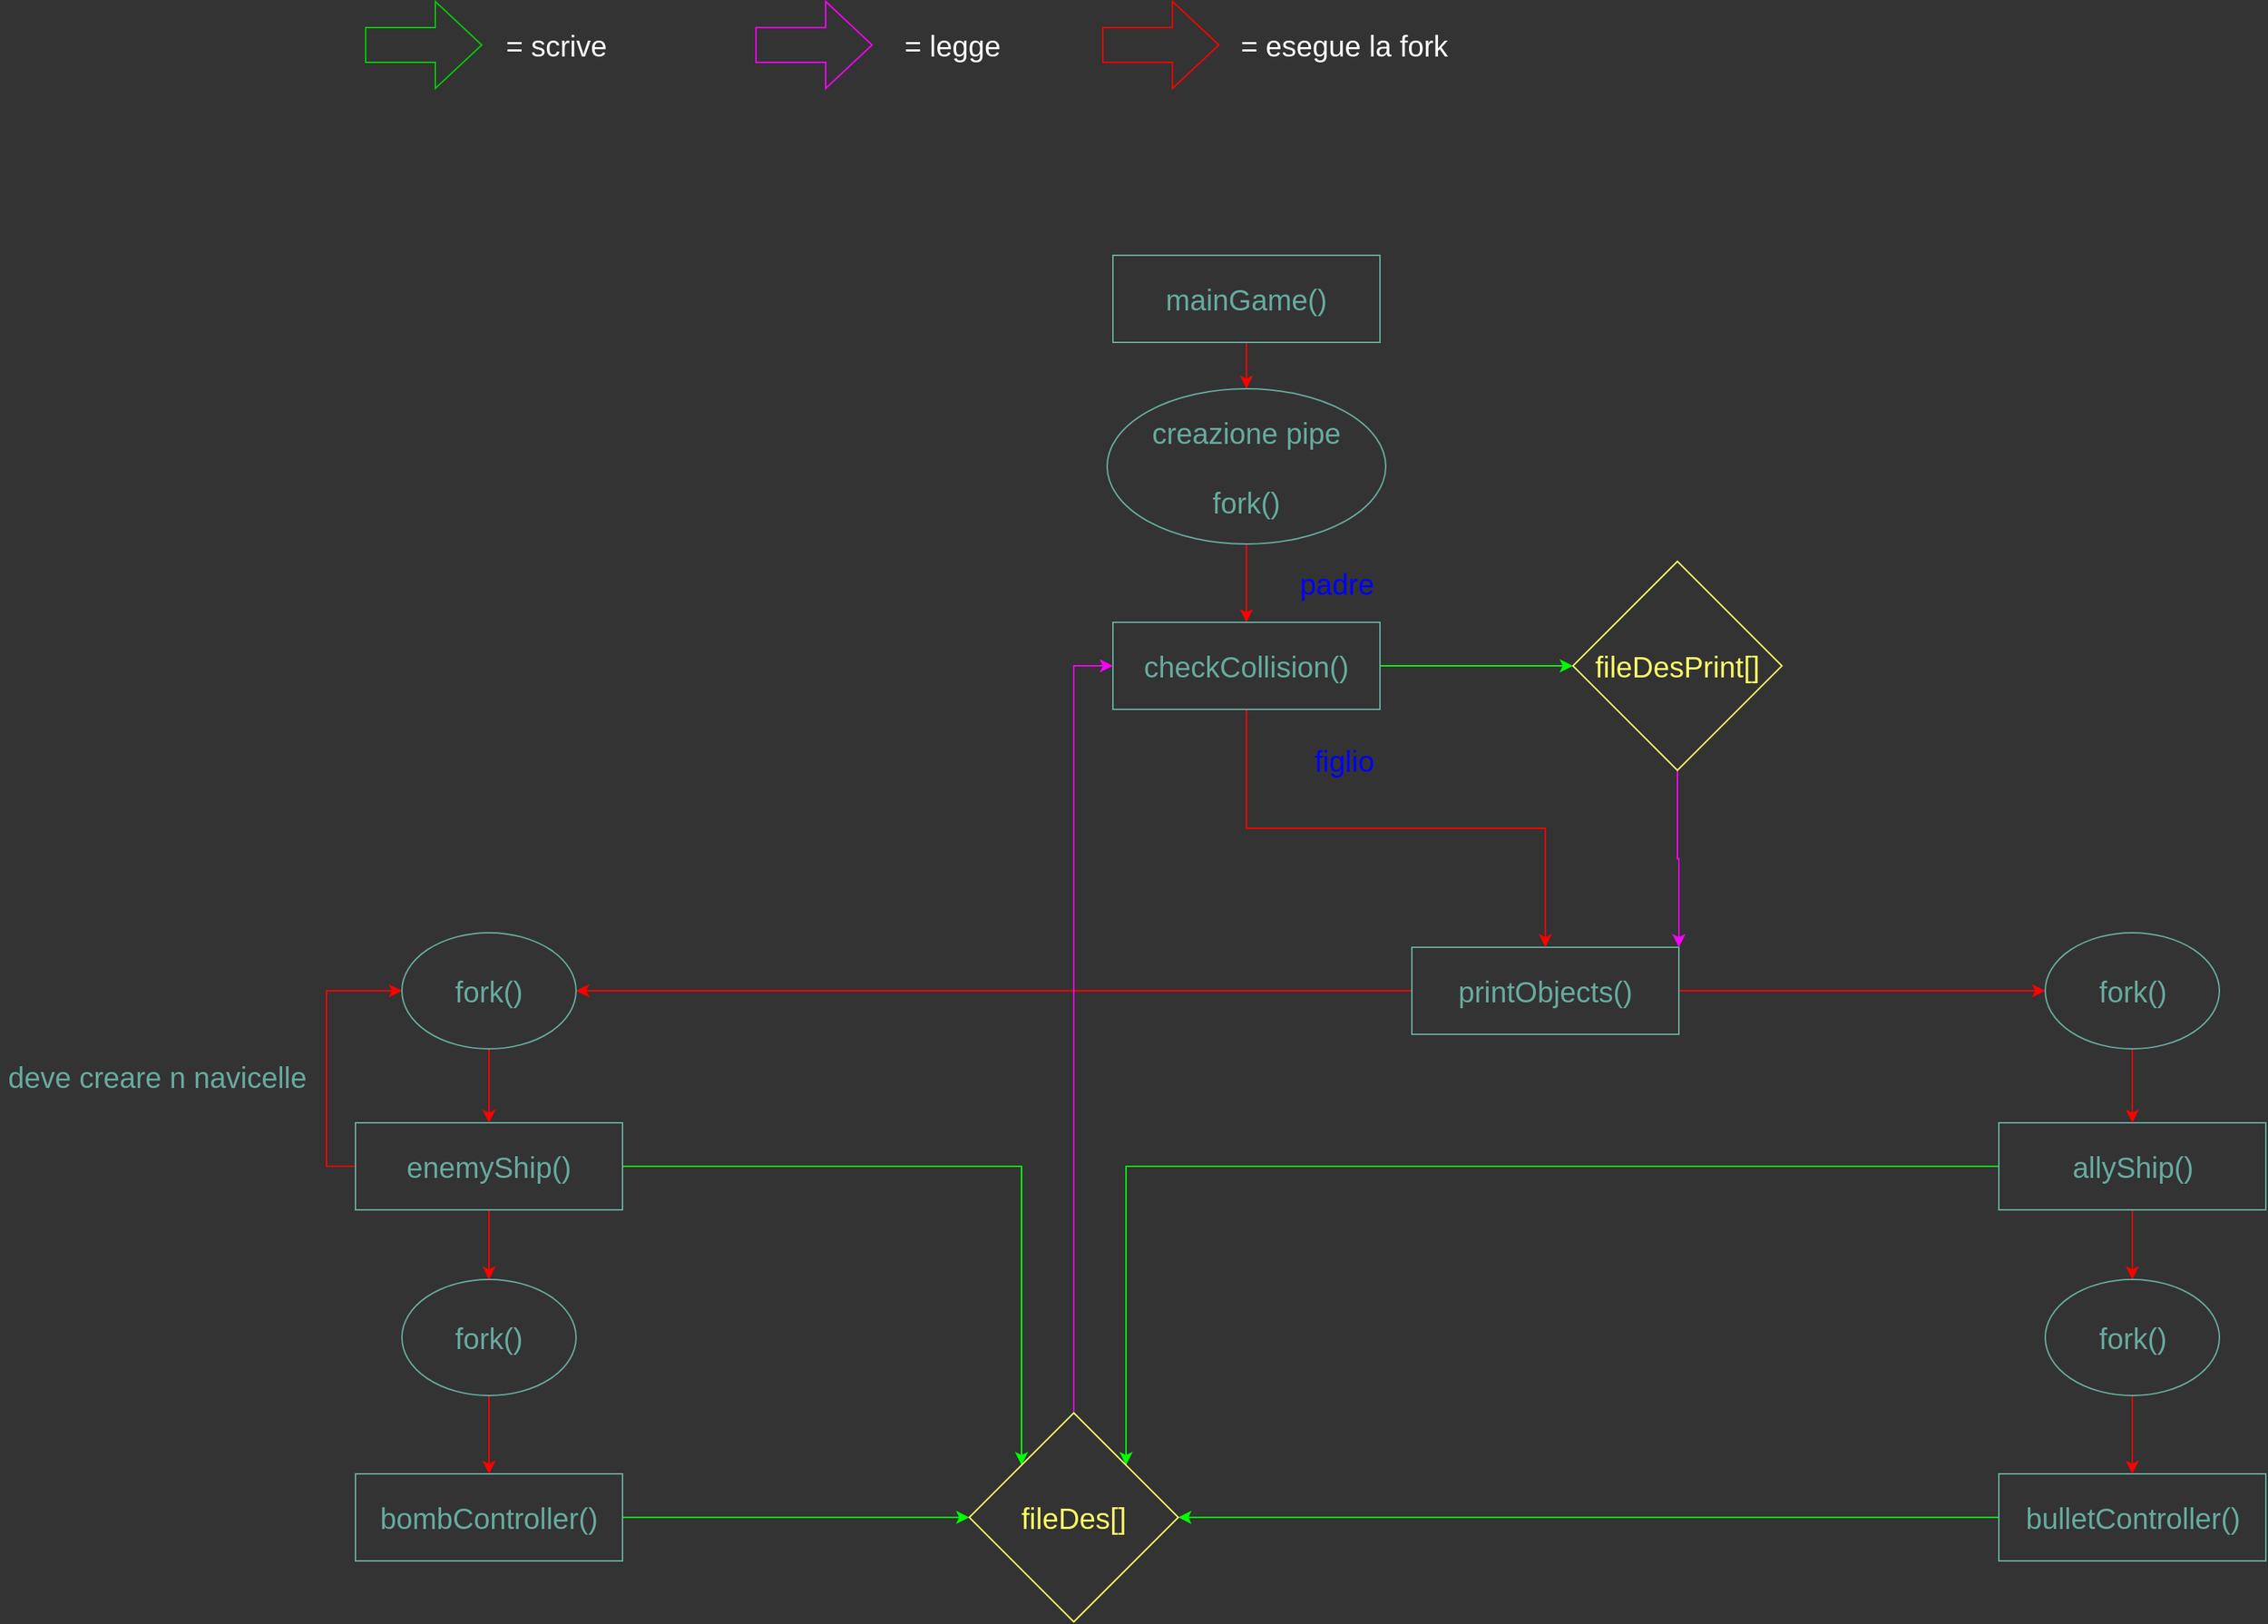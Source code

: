 <mxfile version="15.9.4" type="device"><diagram id="oOtS3LeUinIonREjGWab" name="Page-1"><mxGraphModel dx="2073" dy="1342" grid="0" gridSize="10" guides="1" tooltips="1" connect="1" arrows="1" fold="1" page="0" pageScale="1" pageWidth="1600" pageHeight="1200" background="#333333" math="0" shadow="0"><root><mxCell id="0"/><mxCell id="1" parent="0"/><mxCell id="560xliBjC_d70H9Ugip_-64" value="" style="shape=singleArrow;whiteSpace=wrap;html=1;arrowWidth=0.4;arrowSize=0.4;fontSize=20;fontColor=#FFFF66;strokeColor=#00CC00;fillColor=none;" parent="1" vertex="1"><mxGeometry x="125" y="-163" width="80" height="60" as="geometry"/></mxCell><mxCell id="560xliBjC_d70H9Ugip_-65" value="= scrive" style="text;html=1;align=center;verticalAlign=middle;resizable=0;points=[];autosize=1;strokeColor=none;fillColor=none;fontSize=20;fontColor=#FFFFFF;" parent="1" vertex="1"><mxGeometry x="216" y="-147" width="80" height="28" as="geometry"/></mxCell><mxCell id="560xliBjC_d70H9Ugip_-66" value="" style="shape=singleArrow;whiteSpace=wrap;html=1;arrowWidth=0.4;arrowSize=0.4;fontSize=20;fontColor=#FFFF66;strokeColor=#FF00FF;fillColor=none;" parent="1" vertex="1"><mxGeometry x="394" y="-163" width="80" height="60" as="geometry"/></mxCell><mxCell id="560xliBjC_d70H9Ugip_-67" value="= legge" style="text;html=1;align=center;verticalAlign=middle;resizable=0;points=[];autosize=1;strokeColor=none;fillColor=none;fontSize=20;fontColor=#FFFFFF;" parent="1" vertex="1"><mxGeometry x="491" y="-147" width="76" height="28" as="geometry"/></mxCell><mxCell id="560xliBjC_d70H9Ugip_-105" style="edgeStyle=orthogonalEdgeStyle;rounded=0;orthogonalLoop=1;jettySize=auto;html=1;exitX=0.5;exitY=1;exitDx=0;exitDy=0;entryX=0.5;entryY=0;entryDx=0;entryDy=0;fontSize=20;fontColor=#67AB9F;strokeColor=#FF0000;" parent="1" source="560xliBjC_d70H9Ugip_-106" target="560xliBjC_d70H9Ugip_-108" edge="1"><mxGeometry relative="1" as="geometry"/></mxCell><mxCell id="560xliBjC_d70H9Ugip_-106" value="mainGame()" style="rounded=0;whiteSpace=wrap;html=1;fillColor=none;strokeColor=#67AB9F;fontColor=#67AB9F;fontSize=20;" parent="1" vertex="1"><mxGeometry x="640" y="12" width="184" height="60" as="geometry"/></mxCell><mxCell id="560xliBjC_d70H9Ugip_-107" style="edgeStyle=orthogonalEdgeStyle;rounded=0;orthogonalLoop=1;jettySize=auto;html=1;exitX=0.5;exitY=1;exitDx=0;exitDy=0;entryX=0.5;entryY=0;entryDx=0;entryDy=0;fontSize=20;fontColor=#0000FF;strokeColor=#FF0000;" parent="1" source="560xliBjC_d70H9Ugip_-108" target="560xliBjC_d70H9Ugip_-125" edge="1"><mxGeometry relative="1" as="geometry"/></mxCell><mxCell id="560xliBjC_d70H9Ugip_-108" value="creazione pipe&lt;br&gt;&lt;br&gt;fork()" style="ellipse;whiteSpace=wrap;html=1;fontSize=20;fontColor=#67AB9F;strokeColor=#67AB9F;fillColor=none;" parent="1" vertex="1"><mxGeometry x="636" y="104" width="192" height="107" as="geometry"/></mxCell><mxCell id="4GGWnoIUCMoionLVHQAx-4" style="edgeStyle=orthogonalEdgeStyle;rounded=0;orthogonalLoop=1;jettySize=auto;html=1;exitX=1;exitY=0.5;exitDx=0;exitDy=0;entryX=0;entryY=0.5;entryDx=0;entryDy=0;strokeColor=#FF0000;" edge="1" parent="1" source="560xliBjC_d70H9Ugip_-109" target="560xliBjC_d70H9Ugip_-129"><mxGeometry relative="1" as="geometry"/></mxCell><mxCell id="4GGWnoIUCMoionLVHQAx-19" style="edgeStyle=orthogonalEdgeStyle;rounded=0;orthogonalLoop=1;jettySize=auto;html=1;exitX=0;exitY=0.5;exitDx=0;exitDy=0;entryX=1;entryY=0.5;entryDx=0;entryDy=0;strokeColor=#FF0000;" edge="1" parent="1" source="560xliBjC_d70H9Ugip_-109" target="560xliBjC_d70H9Ugip_-131"><mxGeometry relative="1" as="geometry"/></mxCell><mxCell id="560xliBjC_d70H9Ugip_-109" value="printObjects()" style="rounded=0;whiteSpace=wrap;html=1;fillColor=none;strokeColor=#67AB9F;fontColor=#67AB9F;fontSize=20;" parent="1" vertex="1"><mxGeometry x="846" y="489" width="184" height="60" as="geometry"/></mxCell><mxCell id="560xliBjC_d70H9Ugip_-110" style="edgeStyle=orthogonalEdgeStyle;rounded=0;orthogonalLoop=1;jettySize=auto;html=1;exitX=0.5;exitY=1;exitDx=0;exitDy=0;entryX=0.5;entryY=0;entryDx=0;entryDy=0;fontSize=20;fontColor=#67AB9F;strokeColor=#FF0000;" parent="1" source="560xliBjC_d70H9Ugip_-112" target="560xliBjC_d70H9Ugip_-136" edge="1"><mxGeometry relative="1" as="geometry"/></mxCell><mxCell id="4GGWnoIUCMoionLVHQAx-30" style="edgeStyle=orthogonalEdgeStyle;rounded=0;orthogonalLoop=1;jettySize=auto;html=1;exitX=0;exitY=0.5;exitDx=0;exitDy=0;entryX=1;entryY=0;entryDx=0;entryDy=0;strokeColor=#00FF00;" edge="1" parent="1" source="560xliBjC_d70H9Ugip_-112" target="560xliBjC_d70H9Ugip_-139"><mxGeometry relative="1" as="geometry"/></mxCell><mxCell id="560xliBjC_d70H9Ugip_-112" value="allyShip()" style="rounded=0;whiteSpace=wrap;html=1;fillColor=none;strokeColor=#67AB9F;fontColor=#67AB9F;fontSize=20;" parent="1" vertex="1"><mxGeometry x="1250.5" y="610" width="184" height="60" as="geometry"/></mxCell><mxCell id="560xliBjC_d70H9Ugip_-114" style="edgeStyle=orthogonalEdgeStyle;rounded=0;orthogonalLoop=1;jettySize=auto;html=1;exitX=0.5;exitY=1;exitDx=0;exitDy=0;entryX=0.5;entryY=0;entryDx=0;entryDy=0;fontSize=20;fontColor=#67AB9F;strokeColor=#FF0000;" parent="1" source="560xliBjC_d70H9Ugip_-116" target="560xliBjC_d70H9Ugip_-134" edge="1"><mxGeometry relative="1" as="geometry"/></mxCell><mxCell id="4GGWnoIUCMoionLVHQAx-20" style="edgeStyle=orthogonalEdgeStyle;rounded=0;orthogonalLoop=1;jettySize=auto;html=1;exitX=0;exitY=0.5;exitDx=0;exitDy=0;entryX=0;entryY=0.5;entryDx=0;entryDy=0;strokeColor=#FF0000;" edge="1" parent="1" source="560xliBjC_d70H9Ugip_-116" target="560xliBjC_d70H9Ugip_-131"><mxGeometry relative="1" as="geometry"/></mxCell><mxCell id="4GGWnoIUCMoionLVHQAx-29" style="edgeStyle=orthogonalEdgeStyle;rounded=0;orthogonalLoop=1;jettySize=auto;html=1;exitX=1;exitY=0.5;exitDx=0;exitDy=0;entryX=0;entryY=0;entryDx=0;entryDy=0;strokeColor=#00FF00;" edge="1" parent="1" source="560xliBjC_d70H9Ugip_-116" target="560xliBjC_d70H9Ugip_-139"><mxGeometry relative="1" as="geometry"/></mxCell><mxCell id="560xliBjC_d70H9Ugip_-116" value="enemyShip()" style="rounded=0;whiteSpace=wrap;html=1;fillColor=none;strokeColor=#67AB9F;fontColor=#67AB9F;fontSize=20;" parent="1" vertex="1"><mxGeometry x="118" y="610" width="184" height="60" as="geometry"/></mxCell><mxCell id="4GGWnoIUCMoionLVHQAx-26" style="edgeStyle=orthogonalEdgeStyle;rounded=0;orthogonalLoop=1;jettySize=auto;html=1;exitX=0;exitY=0.5;exitDx=0;exitDy=0;entryX=1;entryY=0.5;entryDx=0;entryDy=0;strokeColor=#00FF00;" edge="1" parent="1" source="560xliBjC_d70H9Ugip_-118" target="560xliBjC_d70H9Ugip_-139"><mxGeometry relative="1" as="geometry"/></mxCell><mxCell id="560xliBjC_d70H9Ugip_-118" value="bulletController()" style="rounded=0;whiteSpace=wrap;html=1;fillColor=none;strokeColor=#67AB9F;fontColor=#67AB9F;fontSize=20;" parent="1" vertex="1"><mxGeometry x="1250.5" y="852" width="184" height="60" as="geometry"/></mxCell><mxCell id="4GGWnoIUCMoionLVHQAx-25" style="edgeStyle=orthogonalEdgeStyle;rounded=0;orthogonalLoop=1;jettySize=auto;html=1;exitX=1;exitY=0.5;exitDx=0;exitDy=0;entryX=0;entryY=0.5;entryDx=0;entryDy=0;strokeColor=#00FF00;" edge="1" parent="1" source="560xliBjC_d70H9Ugip_-120" target="560xliBjC_d70H9Ugip_-139"><mxGeometry relative="1" as="geometry"/></mxCell><mxCell id="560xliBjC_d70H9Ugip_-120" value="bombController()" style="rounded=0;whiteSpace=wrap;html=1;fillColor=none;strokeColor=#67AB9F;fontColor=#67AB9F;fontSize=20;" parent="1" vertex="1"><mxGeometry x="118" y="852" width="184" height="60" as="geometry"/></mxCell><mxCell id="560xliBjC_d70H9Ugip_-121" style="edgeStyle=orthogonalEdgeStyle;rounded=0;orthogonalLoop=1;jettySize=auto;html=1;exitX=0.5;exitY=1;exitDx=0;exitDy=0;entryX=0.5;entryY=0;entryDx=0;entryDy=0;fontSize=20;fontColor=#0000FF;strokeColor=#FF0000;" parent="1" source="560xliBjC_d70H9Ugip_-125" target="560xliBjC_d70H9Ugip_-109" edge="1"><mxGeometry relative="1" as="geometry"/></mxCell><mxCell id="4GGWnoIUCMoionLVHQAx-11" style="edgeStyle=orthogonalEdgeStyle;rounded=0;orthogonalLoop=1;jettySize=auto;html=1;exitX=1;exitY=0.5;exitDx=0;exitDy=0;entryX=0;entryY=0.5;entryDx=0;entryDy=0;strokeColor=#00FF00;" edge="1" parent="1" source="560xliBjC_d70H9Ugip_-125" target="560xliBjC_d70H9Ugip_-140"><mxGeometry relative="1" as="geometry"/></mxCell><mxCell id="560xliBjC_d70H9Ugip_-125" value="checkCollision()" style="rounded=0;whiteSpace=wrap;html=1;fillColor=none;strokeColor=#67AB9F;fontColor=#67AB9F;fontSize=20;" parent="1" vertex="1"><mxGeometry x="640" y="265" width="184" height="60" as="geometry"/></mxCell><mxCell id="560xliBjC_d70H9Ugip_-126" value="padre" style="text;html=1;align=center;verticalAlign=middle;resizable=0;points=[];autosize=1;strokeColor=none;fillColor=none;fontSize=20;fontColor=#0000FF;" parent="1" vertex="1"><mxGeometry x="763" y="224" width="61" height="28" as="geometry"/></mxCell><mxCell id="560xliBjC_d70H9Ugip_-127" value="figlio" style="text;html=1;align=center;verticalAlign=middle;resizable=0;points=[];autosize=1;strokeColor=none;fillColor=none;fontSize=20;fontColor=#0000FF;" parent="1" vertex="1"><mxGeometry x="773" y="346" width="51" height="28" as="geometry"/></mxCell><mxCell id="4GGWnoIUCMoionLVHQAx-13" style="edgeStyle=orthogonalEdgeStyle;rounded=0;orthogonalLoop=1;jettySize=auto;html=1;exitX=0.5;exitY=1;exitDx=0;exitDy=0;entryX=0.5;entryY=0;entryDx=0;entryDy=0;strokeColor=#FF0000;" edge="1" parent="1" source="560xliBjC_d70H9Ugip_-129" target="560xliBjC_d70H9Ugip_-112"><mxGeometry relative="1" as="geometry"/></mxCell><mxCell id="560xliBjC_d70H9Ugip_-129" value="fork()" style="ellipse;whiteSpace=wrap;html=1;fontSize=20;fontColor=#67AB9F;strokeColor=#67AB9F;fillColor=none;" parent="1" vertex="1"><mxGeometry x="1282.5" y="479" width="120" height="80" as="geometry"/></mxCell><mxCell id="4GGWnoIUCMoionLVHQAx-18" style="edgeStyle=orthogonalEdgeStyle;rounded=0;orthogonalLoop=1;jettySize=auto;html=1;exitX=0.5;exitY=1;exitDx=0;exitDy=0;entryX=0.5;entryY=0;entryDx=0;entryDy=0;strokeColor=#FF0000;" edge="1" parent="1" source="560xliBjC_d70H9Ugip_-131" target="560xliBjC_d70H9Ugip_-116"><mxGeometry relative="1" as="geometry"/></mxCell><mxCell id="560xliBjC_d70H9Ugip_-131" value="fork()" style="ellipse;whiteSpace=wrap;html=1;fontSize=20;fontColor=#67AB9F;strokeColor=#67AB9F;fillColor=none;" parent="1" vertex="1"><mxGeometry x="150" y="479" width="120" height="80" as="geometry"/></mxCell><mxCell id="560xliBjC_d70H9Ugip_-132" value="deve creare n navicelle" style="text;html=1;align=center;verticalAlign=middle;resizable=0;points=[];autosize=1;strokeColor=none;fillColor=none;fontSize=20;fontColor=#67AB9F;" parent="1" vertex="1"><mxGeometry x="-127" y="564" width="216" height="28" as="geometry"/></mxCell><mxCell id="560xliBjC_d70H9Ugip_-133" style="edgeStyle=orthogonalEdgeStyle;rounded=0;orthogonalLoop=1;jettySize=auto;html=1;exitX=0.5;exitY=1;exitDx=0;exitDy=0;entryX=0.5;entryY=0;entryDx=0;entryDy=0;fontSize=20;fontColor=#67AB9F;strokeColor=#FF0000;" parent="1" source="560xliBjC_d70H9Ugip_-134" target="560xliBjC_d70H9Ugip_-120" edge="1"><mxGeometry relative="1" as="geometry"/></mxCell><mxCell id="560xliBjC_d70H9Ugip_-134" value="fork()" style="ellipse;whiteSpace=wrap;html=1;fontSize=20;fontColor=#67AB9F;strokeColor=#67AB9F;fillColor=none;" parent="1" vertex="1"><mxGeometry x="150" y="718" width="120" height="80" as="geometry"/></mxCell><mxCell id="560xliBjC_d70H9Ugip_-135" style="edgeStyle=orthogonalEdgeStyle;rounded=0;orthogonalLoop=1;jettySize=auto;html=1;exitX=0.5;exitY=1;exitDx=0;exitDy=0;entryX=0.5;entryY=0;entryDx=0;entryDy=0;fontSize=20;fontColor=#67AB9F;strokeColor=#FF0000;" parent="1" source="560xliBjC_d70H9Ugip_-136" target="560xliBjC_d70H9Ugip_-118" edge="1"><mxGeometry relative="1" as="geometry"/></mxCell><mxCell id="560xliBjC_d70H9Ugip_-136" value="fork()" style="ellipse;whiteSpace=wrap;html=1;fontSize=20;fontColor=#67AB9F;strokeColor=#67AB9F;fillColor=none;" parent="1" vertex="1"><mxGeometry x="1282.5" y="718" width="120" height="80" as="geometry"/></mxCell><mxCell id="4GGWnoIUCMoionLVHQAx-10" style="edgeStyle=orthogonalEdgeStyle;rounded=0;orthogonalLoop=1;jettySize=auto;html=1;exitX=0.5;exitY=0;exitDx=0;exitDy=0;entryX=0;entryY=0.5;entryDx=0;entryDy=0;strokeColor=#FF00FF;" edge="1" parent="1" source="560xliBjC_d70H9Ugip_-139" target="560xliBjC_d70H9Ugip_-125"><mxGeometry relative="1" as="geometry"/></mxCell><mxCell id="560xliBjC_d70H9Ugip_-139" value="&lt;font color=&quot;#ffff66&quot;&gt;fileDes[]&lt;/font&gt;" style="rhombus;whiteSpace=wrap;html=1;fontSize=20;fontColor=#67AB9F;strokeColor=#FFFF66;fillColor=none;" parent="1" vertex="1"><mxGeometry x="541" y="810" width="144" height="144" as="geometry"/></mxCell><mxCell id="4GGWnoIUCMoionLVHQAx-28" style="edgeStyle=orthogonalEdgeStyle;rounded=0;orthogonalLoop=1;jettySize=auto;html=1;exitX=0.5;exitY=1;exitDx=0;exitDy=0;entryX=1;entryY=0;entryDx=0;entryDy=0;strokeColor=#FF00FF;" edge="1" parent="1" source="560xliBjC_d70H9Ugip_-140" target="560xliBjC_d70H9Ugip_-109"><mxGeometry relative="1" as="geometry"/></mxCell><mxCell id="560xliBjC_d70H9Ugip_-140" value="&lt;font color=&quot;#ffff66&quot;&gt;fileDesPrint[]&lt;/font&gt;" style="rhombus;whiteSpace=wrap;html=1;fontSize=20;fontColor=#67AB9F;strokeColor=#FFFF66;fillColor=none;" parent="1" vertex="1"><mxGeometry x="957" y="223" width="144" height="144" as="geometry"/></mxCell><mxCell id="4GGWnoIUCMoionLVHQAx-21" value="" style="shape=singleArrow;whiteSpace=wrap;html=1;arrowWidth=0.4;arrowSize=0.4;fontSize=20;fontColor=#FFFF66;strokeColor=#FF0000;fillColor=none;" vertex="1" parent="1"><mxGeometry x="633" y="-163" width="80" height="60" as="geometry"/></mxCell><mxCell id="4GGWnoIUCMoionLVHQAx-22" value="= esegue la fork" style="text;html=1;align=center;verticalAlign=middle;resizable=0;points=[];autosize=1;strokeColor=none;fillColor=none;fontSize=20;fontColor=#FFFFFF;" vertex="1" parent="1"><mxGeometry x="722" y="-147" width="153" height="28" as="geometry"/></mxCell></root></mxGraphModel></diagram></mxfile>